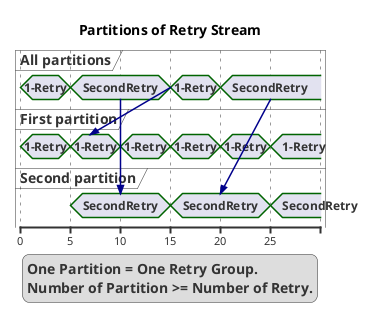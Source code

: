 @startuml

Title Partitions of Retry Stream

concise "All partitions" as WU
concise "First partition" as W5M
concise "Second partition" as W10M

@0
WU is "1-Retry"
W5M is "1-Retry"

@5
WU is "SecondRetry"
W5M is "1-Retry"
W10M is "SecondRetry"
@10
W5M is "1-Retry"
WU -> W10M@10
@15
WU is "1-Retry"
W5M is "1-Retry"
W10M is "SecondRetry"
WU -> W5M@7
@20
W5M is "1-Retry"

WU is "SecondRetry"
@25
W5M is "1-Retry"
W10M is "SecondRetry"
WU -> W10M@20

legend
One Partition = One Retry Group.
Number of Partition >= Number of Retry.
end legend


@enduml

